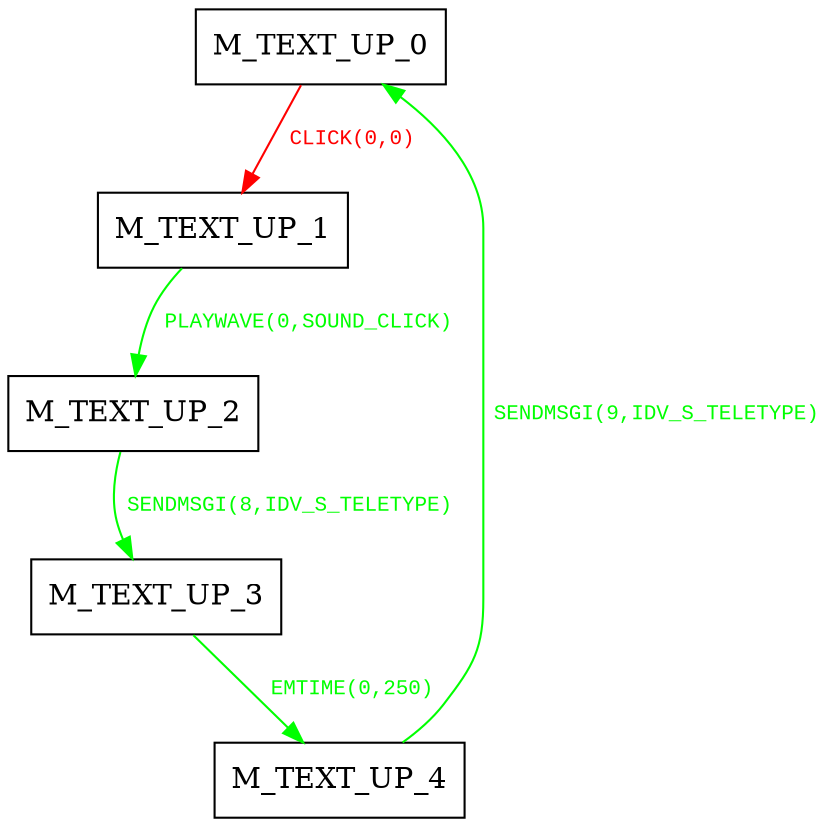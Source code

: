 digraph {
 node [shape=record];
"M_TEXT_UP_0" -> "M_TEXT_UP_1"[color=red, fontcolor=red, label=< <font face="Courier New" point-size="10">
CLICK(0,0)<br/>
</font>>];
"M_TEXT_UP_1" -> "M_TEXT_UP_2"[color=green, fontcolor=green, label=< <font face="Courier New" point-size="10">
PLAYWAVE(0,SOUND_CLICK)<br/>
</font>>];
"M_TEXT_UP_2" -> "M_TEXT_UP_3"[color=green, fontcolor=green, label=< <font face="Courier New" point-size="10">
SENDMSGI(8,IDV_S_TELETYPE)<br/>
</font>>];
"M_TEXT_UP_3" -> "M_TEXT_UP_4"[color=green, fontcolor=green, label=< <font face="Courier New" point-size="10">
EMTIME(0,250)<br/>
</font>>];
"M_TEXT_UP_4" -> "M_TEXT_UP_0"[color=green, fontcolor=green, label=< <font face="Courier New" point-size="10">
SENDMSGI(9,IDV_S_TELETYPE)<br/>
</font>>];
}
